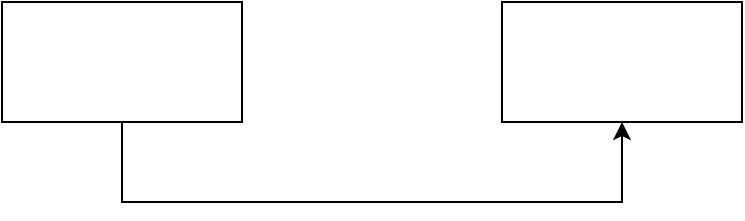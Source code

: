 <mxfile version="26.0.7">
  <diagram id="5ktnum68o675W-nIbEC9" name="페이지-1">
    <mxGraphModel dx="699" dy="646" grid="1" gridSize="10" guides="1" tooltips="1" connect="1" arrows="1" fold="1" page="1" pageScale="1" pageWidth="827" pageHeight="1169" math="0" shadow="0">
      <root>
        <mxCell id="0" />
        <mxCell id="1" parent="0" />
        <mxCell id="xbfr26gg_BQdLtmur3Mr-3" style="edgeStyle=orthogonalEdgeStyle;rounded=0;orthogonalLoop=1;jettySize=auto;html=1;" edge="1" parent="1" source="xbfr26gg_BQdLtmur3Mr-1" target="xbfr26gg_BQdLtmur3Mr-2">
          <mxGeometry relative="1" as="geometry">
            <Array as="points">
              <mxPoint x="170" y="160" />
              <mxPoint x="420" y="160" />
            </Array>
          </mxGeometry>
        </mxCell>
        <mxCell id="xbfr26gg_BQdLtmur3Mr-1" value="" style="rounded=0;whiteSpace=wrap;html=1;" vertex="1" parent="1">
          <mxGeometry x="110" y="60" width="120" height="60" as="geometry" />
        </mxCell>
        <mxCell id="xbfr26gg_BQdLtmur3Mr-2" value="" style="rounded=0;whiteSpace=wrap;html=1;" vertex="1" parent="1">
          <mxGeometry x="360" y="60" width="120" height="60" as="geometry" />
        </mxCell>
      </root>
    </mxGraphModel>
  </diagram>
</mxfile>

